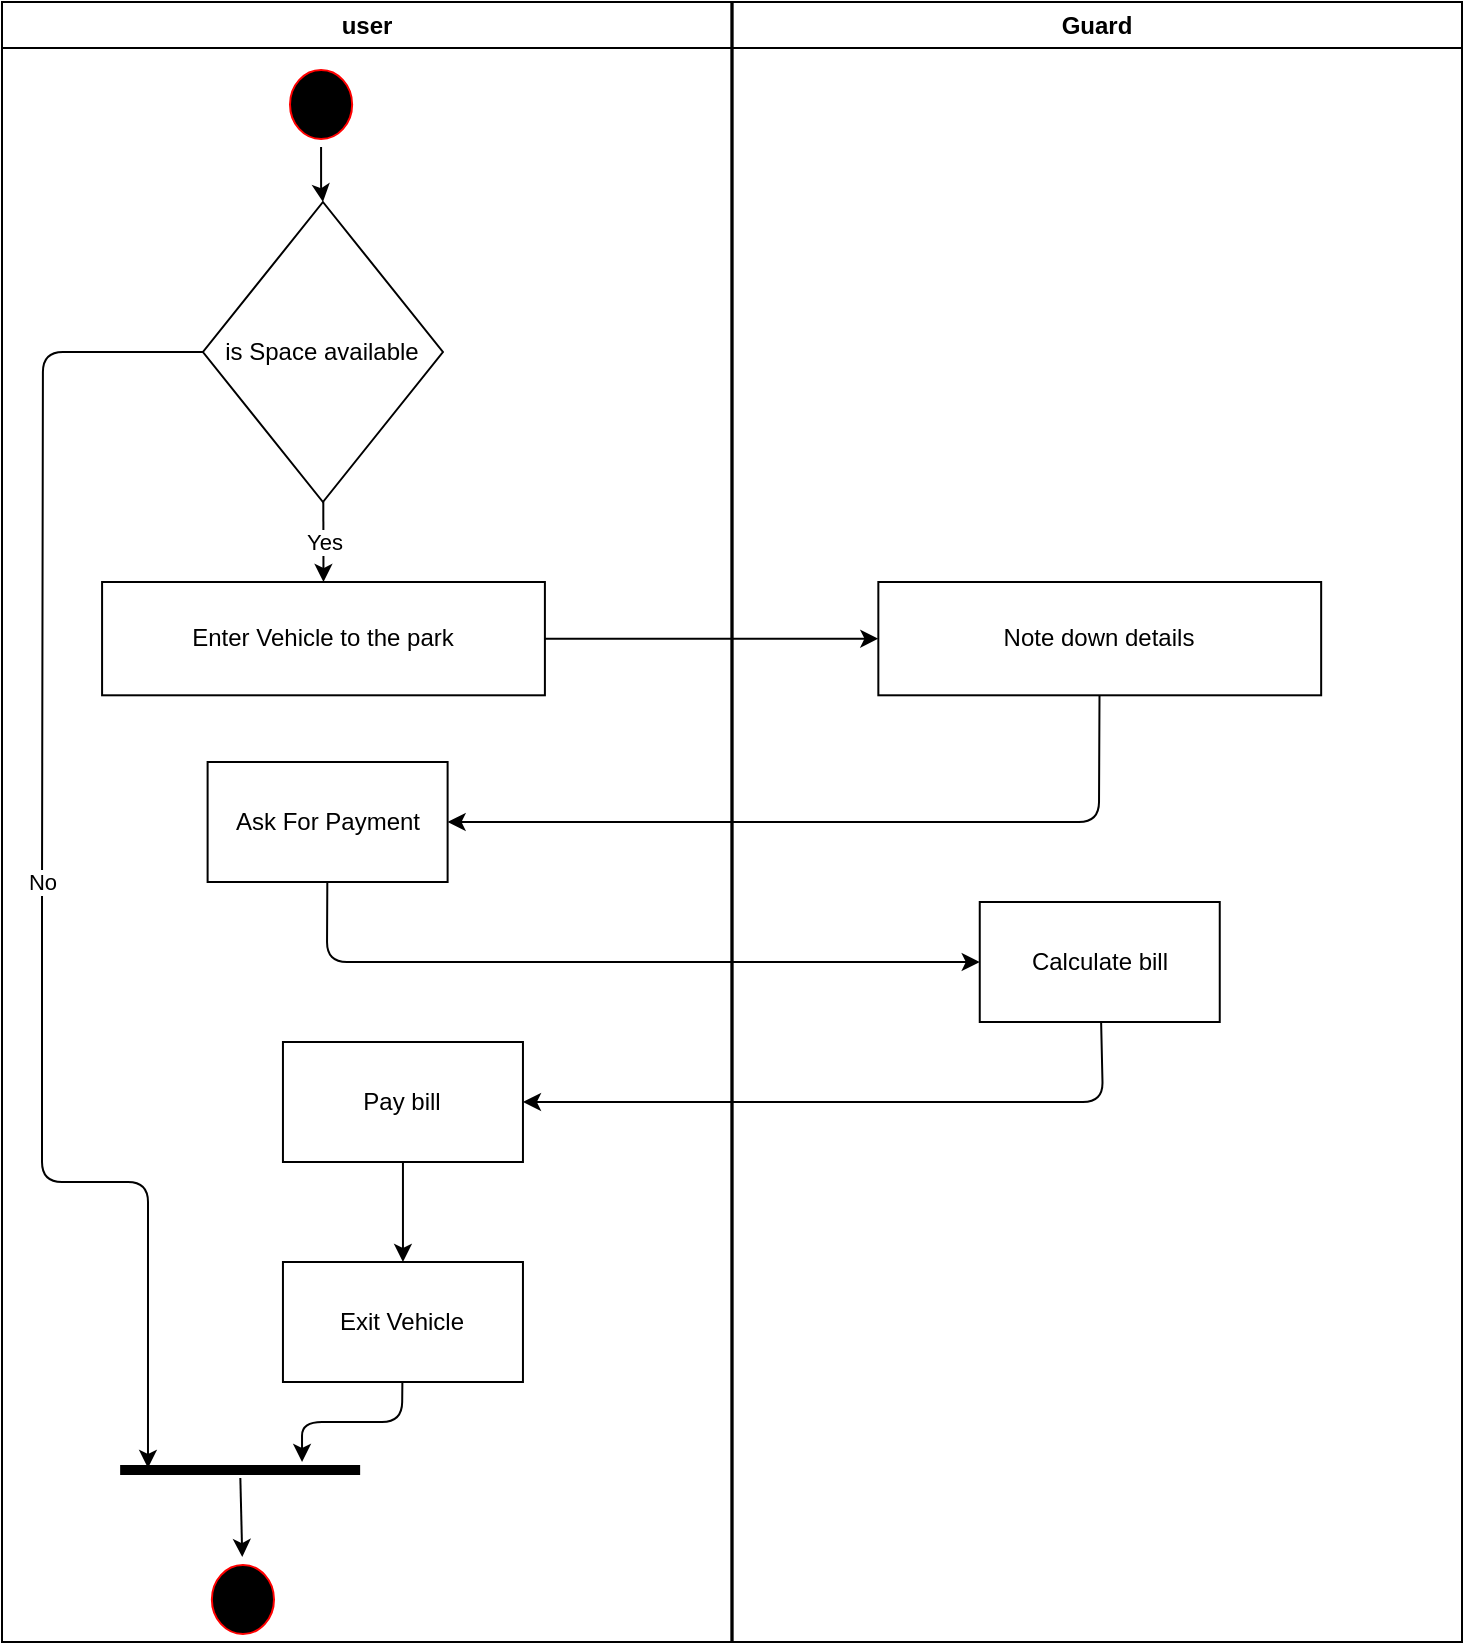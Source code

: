 <mxfile>
    <diagram id="lHP3q6D18OQBXT4zUwnL" name="Page-1">
        <mxGraphModel dx="1445" dy="822" grid="1" gridSize="10" guides="1" tooltips="1" connect="1" arrows="1" fold="1" page="1" pageScale="1" pageWidth="850" pageHeight="1100" math="0" shadow="0">
            <root>
                <mxCell id="0"/>
                <mxCell id="1" parent="0"/>
                <mxCell id="2" value="user" style="swimlane;whiteSpace=wrap" parent="1" vertex="1">
                    <mxGeometry x="70" y="30" width="364.67" height="820.003" as="geometry"/>
                </mxCell>
                <mxCell id="7" value="" style="ellipse;shape=startState;fillColor=#000000;strokeColor=#ff0000;" parent="2" vertex="1">
                    <mxGeometry x="139.998" y="30.004" width="39.072" height="42.489" as="geometry"/>
                </mxCell>
                <mxCell id="8" value="Enter Vehicle to the park" style="rounded=0;whiteSpace=wrap;html=1;" parent="2" vertex="1">
                    <mxGeometry x="50.04" y="290.002" width="221.409" height="56.652" as="geometry"/>
                </mxCell>
                <mxCell id="6" style="edgeStyle=orthogonalEdgeStyle;rounded=0;orthogonalLoop=1;jettySize=auto;html=1;entryX=0.5;entryY=0;entryDx=0;entryDy=0;" parent="2" source="7" target="25" edge="1">
                    <mxGeometry relative="1" as="geometry"/>
                </mxCell>
                <mxCell id="23" value="Ask For Payment" style="whiteSpace=wrap;html=1;rounded=0;" parent="2" vertex="1">
                    <mxGeometry x="102.804" y="380.0" width="120" height="60" as="geometry"/>
                </mxCell>
                <mxCell id="26" value="Yes" style="edgeStyle=none;html=1;entryX=0.5;entryY=0;entryDx=0;entryDy=0;" parent="2" source="25" target="8" edge="1">
                    <mxGeometry relative="1" as="geometry"/>
                </mxCell>
                <mxCell id="28" value="No" style="edgeStyle=none;html=1;exitX=0;exitY=0.5;exitDx=0;exitDy=0;entryX=0.116;entryY=0.375;entryDx=0;entryDy=0;entryPerimeter=0;" parent="2" source="25" target="41" edge="1">
                    <mxGeometry relative="1" as="geometry">
                        <mxPoint x="20.004" y="698.754" as="targetPoint"/>
                        <Array as="points">
                            <mxPoint x="20.47" y="175"/>
                            <mxPoint x="20" y="450"/>
                            <mxPoint x="20" y="590"/>
                            <mxPoint x="73" y="590"/>
                        </Array>
                    </mxGeometry>
                </mxCell>
                <mxCell id="25" value="is Space available" style="rhombus;whiteSpace=wrap;html=1;" parent="2" vertex="1">
                    <mxGeometry x="100.47" y="100" width="120" height="150" as="geometry"/>
                </mxCell>
                <mxCell id="39" value="" style="edgeStyle=none;html=1;" parent="2" source="32" target="38" edge="1">
                    <mxGeometry relative="1" as="geometry"/>
                </mxCell>
                <mxCell id="32" value="Pay bill" style="whiteSpace=wrap;html=1;rounded=0;" parent="2" vertex="1">
                    <mxGeometry x="140.474" y="520.0" width="120" height="60" as="geometry"/>
                </mxCell>
                <mxCell id="58" style="edgeStyle=none;html=1;strokeColor=default;entryX=0.758;entryY=0;entryDx=0;entryDy=0;entryPerimeter=0;" edge="1" parent="2" source="38" target="41">
                    <mxGeometry relative="1" as="geometry">
                        <mxPoint x="140" y="720" as="targetPoint"/>
                        <Array as="points">
                            <mxPoint x="200" y="710"/>
                            <mxPoint x="150" y="710"/>
                        </Array>
                    </mxGeometry>
                </mxCell>
                <mxCell id="38" value="Exit Vehicle" style="whiteSpace=wrap;html=1;rounded=0;" parent="2" vertex="1">
                    <mxGeometry x="140.474" y="630.0" width="120" height="60" as="geometry"/>
                </mxCell>
                <mxCell id="43" value="" style="ellipse;shape=startState;fillColor=#000000;strokeColor=#ff0000;" vertex="1" parent="2">
                    <mxGeometry x="100.928" y="777.514" width="39.072" height="42.489" as="geometry"/>
                </mxCell>
                <mxCell id="41" value="" style="line;strokeWidth=5;fillColor=default;align=left;verticalAlign=middle;spacingTop=-1;spacingLeft=3;spacingRight=3;rotatable=0;labelPosition=right;points=[];portConstraint=eastwest;strokeColor=inherit;fillStyle=solid;" vertex="1" parent="2">
                    <mxGeometry x="59.07" y="730" width="120" height="8" as="geometry"/>
                </mxCell>
                <mxCell id="42" style="edgeStyle=none;html=1;strokeColor=default;" edge="1" parent="2" source="41" target="43">
                    <mxGeometry relative="1" as="geometry">
                        <mxPoint x="120" y="790" as="targetPoint"/>
                    </mxGeometry>
                </mxCell>
                <mxCell id="5" value="Guard" style="swimlane;whiteSpace=wrap;startSize=23;" parent="1" vertex="1">
                    <mxGeometry x="435.33" y="30" width="364.67" height="820" as="geometry"/>
                </mxCell>
                <mxCell id="3" value="Note down details" style="rounded=0;whiteSpace=wrap;html=1;" parent="5" vertex="1">
                    <mxGeometry x="72.84" y="290.002" width="221.409" height="56.652" as="geometry"/>
                </mxCell>
                <mxCell id="30" value="Calculate bill" style="whiteSpace=wrap;html=1;rounded=0;" parent="5" vertex="1">
                    <mxGeometry x="123.544" y="450.0" width="120" height="60" as="geometry"/>
                </mxCell>
                <mxCell id="21" style="edgeStyle=none;html=1;entryX=0;entryY=0.5;entryDx=0;entryDy=0;" parent="1" source="8" target="3" edge="1">
                    <mxGeometry relative="1" as="geometry"/>
                </mxCell>
                <mxCell id="24" value="" style="edgeStyle=none;html=1;" parent="1" source="3" target="23" edge="1">
                    <mxGeometry relative="1" as="geometry">
                        <Array as="points">
                            <mxPoint x="618.47" y="440"/>
                        </Array>
                    </mxGeometry>
                </mxCell>
                <mxCell id="31" value="" style="edgeStyle=none;html=1;" parent="1" source="23" target="30" edge="1">
                    <mxGeometry relative="1" as="geometry">
                        <Array as="points">
                            <mxPoint x="232.47" y="510"/>
                        </Array>
                    </mxGeometry>
                </mxCell>
                <mxCell id="33" value="" style="edgeStyle=none;html=1;" parent="1" source="30" target="32" edge="1">
                    <mxGeometry relative="1" as="geometry">
                        <Array as="points">
                            <mxPoint x="620.47" y="580"/>
                        </Array>
                    </mxGeometry>
                </mxCell>
            </root>
        </mxGraphModel>
    </diagram>
</mxfile>